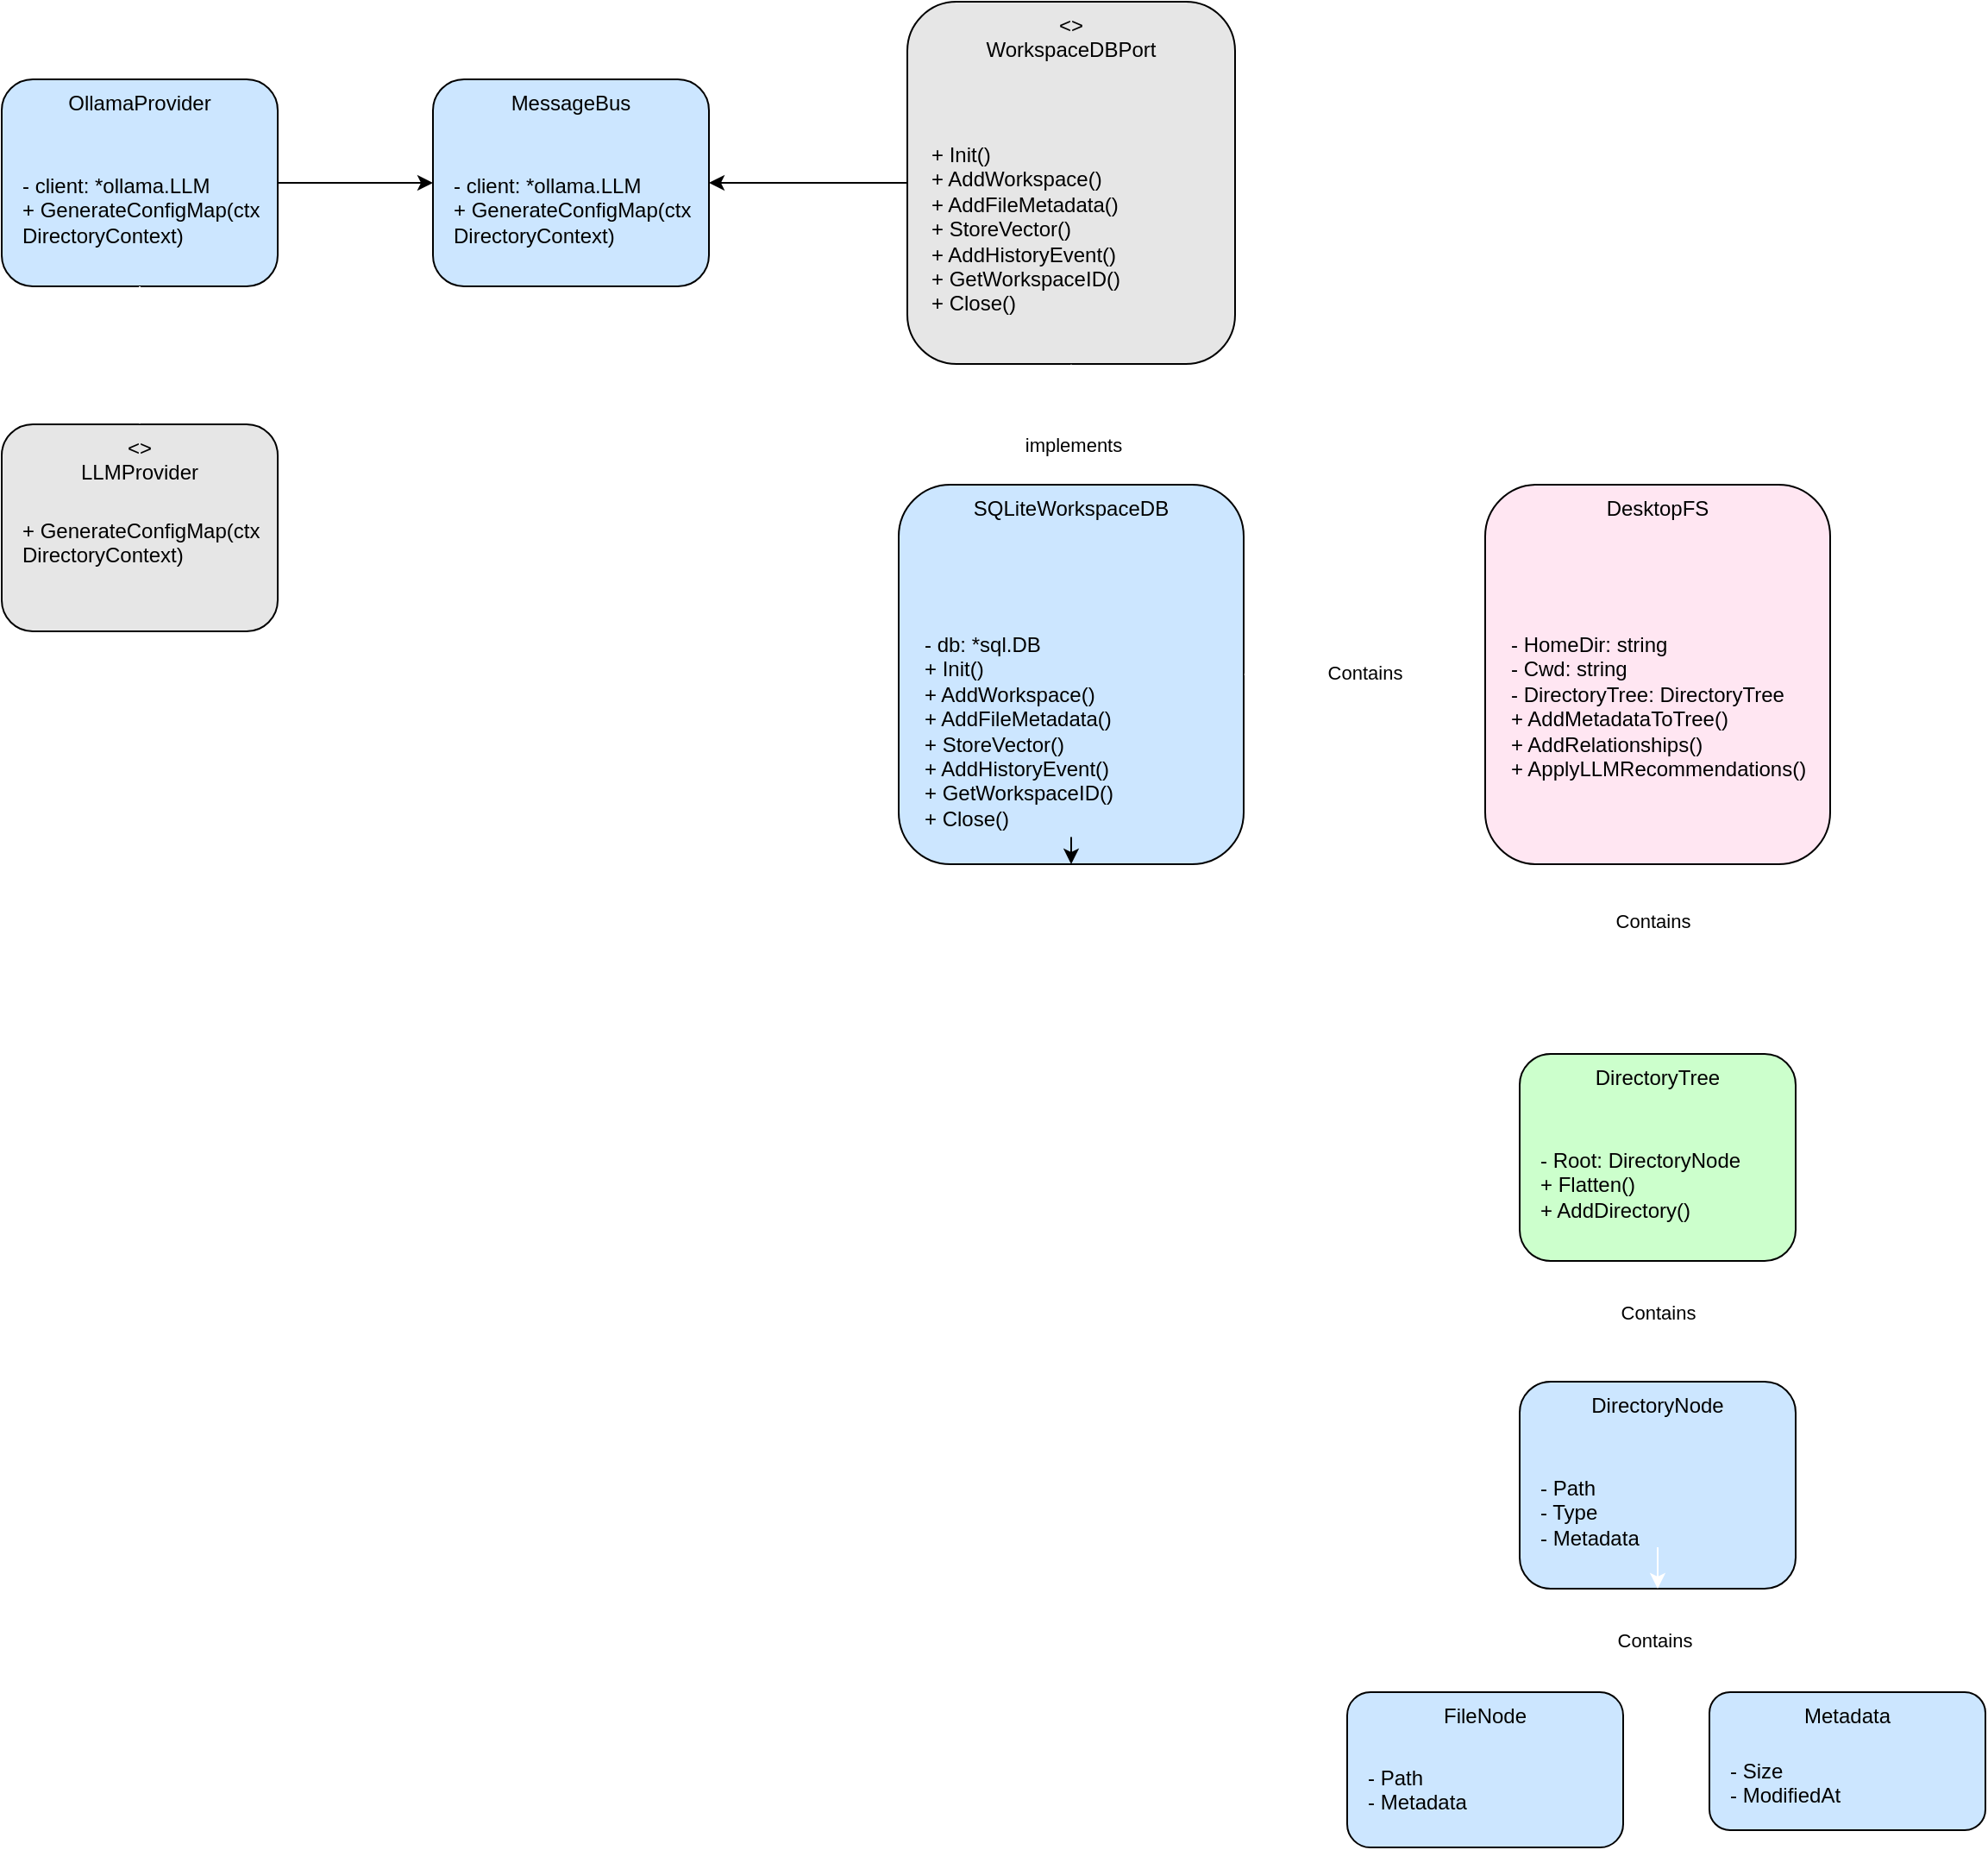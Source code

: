 <mxfile>
    <diagram name="WorkspaceDB Class Diagram" id="0">
        <mxGraphModel dx="2259" dy="603" grid="1" gridSize="10" guides="1" tooltips="1" connect="1" arrows="1" fold="1" page="1" pageScale="1" pageWidth="827" pageHeight="1169" math="0" shadow="0">
            <root>
                <mxCell id="0"/>
                <mxCell id="1" parent="0"/>
                <mxCell id="53" style="edgeStyle=none;html=1;exitX=0;exitY=0.5;exitDx=0;exitDy=0;entryX=1;entryY=0.5;entryDx=0;entryDy=0;" edge="1" parent="1" source="2" target="51">
                    <mxGeometry relative="1" as="geometry"/>
                </mxCell>
                <mxCell id="2" value="&lt;&lt;interface&gt;&gt;&#10;WorkspaceDBPort" style="shape=rectangle;whiteSpace=wrap;html=1;rounded=1;strokeColor=#000000;fillColor=#e6e6e6;align=center;fontSize=12;fontColor=#000000;verticalAlign=top;" parent="1" vertex="1">
                    <mxGeometry x="-55" y="220" width="190" height="210" as="geometry"/>
                </mxCell>
                <mxCell id="3" value="+ Init()&#10;+ AddWorkspace()&#10;+ AddFileMetadata()&#10;+ StoreVector()&#10;+ AddHistoryEvent()&#10;+ GetWorkspaceID()&#10;+ Close()" style="text;whiteSpace=wrap;html=1;align=left;fontSize=12;fontColor=#000000;" parent="2" vertex="1">
                    <mxGeometry x="11.875" y="75" width="166.25" height="120" as="geometry"/>
                </mxCell>
                <mxCell id="39" style="edgeStyle=none;html=1;exitX=0.5;exitY=0;exitDx=0;exitDy=0;entryX=0.5;entryY=1;entryDx=0;entryDy=0;strokeColor=#FFFFFF;" parent="1" source="4" target="2" edge="1">
                    <mxGeometry relative="1" as="geometry"/>
                </mxCell>
                <mxCell id="40" value="implements" style="edgeLabel;html=1;align=center;verticalAlign=middle;resizable=0;points=[];" parent="39" vertex="1" connectable="0">
                    <mxGeometry x="-0.335" y="-1" relative="1" as="geometry">
                        <mxPoint as="offset"/>
                    </mxGeometry>
                </mxCell>
                <mxCell id="4" value="SQLiteWorkspaceDB" style="shape=rectangle;whiteSpace=wrap;html=1;rounded=1;strokeColor=#000000;fillColor=#cce6ff;align=center;fontSize=12;fontColor=#000000;verticalAlign=top;" parent="1" vertex="1">
                    <mxGeometry x="-60" y="500" width="200" height="220" as="geometry"/>
                </mxCell>
                <mxCell id="19" style="edgeStyle=none;html=1;" parent="4" source="5" target="4" edge="1">
                    <mxGeometry relative="1" as="geometry"/>
                </mxCell>
                <mxCell id="5" value="- db: *sql.DB&#10;+ Init()&#10;+ AddWorkspace()&#10;+ AddFileMetadata()&#10;+ StoreVector()&#10;+ AddHistoryEvent()&#10;+ GetWorkspaceID()&#10;+ Close()" style="text;whiteSpace=wrap;html=1;align=left;fontSize=12;fontColor=#000000;" parent="4" vertex="1">
                    <mxGeometry x="12.5" y="78.571" width="175" height="125.714" as="geometry"/>
                </mxCell>
                <mxCell id="6" value="&lt;&lt;interface&gt;&gt;&#10;LLMProvider" style="shape=rectangle;whiteSpace=wrap;html=1;rounded=1;strokeColor=#000000;fillColor=#e6e6e6;align=center;fontSize=12;fontColor=#000000;verticalAlign=top;" parent="1" vertex="1">
                    <mxGeometry x="-580" y="465" width="160" height="120" as="geometry"/>
                </mxCell>
                <mxCell id="7" value="+ GenerateConfigMap(ctx DirectoryContext)" style="text;whiteSpace=wrap;html=1;align=left;fontSize=12;fontColor=#000000;" parent="6" vertex="1">
                    <mxGeometry x="10" y="48" width="140" height="48" as="geometry"/>
                </mxCell>
                <mxCell id="54" style="edgeStyle=none;html=1;exitX=1;exitY=0.5;exitDx=0;exitDy=0;entryX=0;entryY=0.5;entryDx=0;entryDy=0;" edge="1" parent="1" source="8" target="51">
                    <mxGeometry relative="1" as="geometry"/>
                </mxCell>
                <mxCell id="8" value="OllamaProvider" style="shape=rectangle;whiteSpace=wrap;html=1;rounded=1;strokeColor=#000000;fillColor=#cce6ff;align=center;fontSize=12;fontColor=#000000;verticalAlign=top;" parent="1" vertex="1">
                    <mxGeometry x="-580" y="265" width="160" height="120" as="geometry"/>
                </mxCell>
                <mxCell id="9" value="- client: *ollama.LLM&#10;+ GenerateConfigMap(ctx DirectoryContext)" style="text;whiteSpace=wrap;html=1;align=left;fontSize=12;fontColor=#000000;" parent="8" vertex="1">
                    <mxGeometry x="10" y="48" width="140" height="48" as="geometry"/>
                </mxCell>
                <mxCell id="42" style="edgeStyle=none;html=1;exitX=0.5;exitY=1;exitDx=0;exitDy=0;entryX=0.5;entryY=0;entryDx=0;entryDy=0;strokeColor=#FFFFFF;" parent="1" source="10" target="13" edge="1">
                    <mxGeometry relative="1" as="geometry"/>
                </mxCell>
                <mxCell id="43" value="Contains" style="edgeLabel;html=1;align=center;verticalAlign=middle;resizable=0;points=[];" parent="42" vertex="1" connectable="0">
                    <mxGeometry x="-0.402" y="-3" relative="1" as="geometry">
                        <mxPoint as="offset"/>
                    </mxGeometry>
                </mxCell>
                <mxCell id="49" style="edgeStyle=none;html=1;exitX=0;exitY=0.5;exitDx=0;exitDy=0;entryX=1;entryY=0.5;entryDx=0;entryDy=0;strokeColor=#FFFFFF;" parent="1" source="10" target="4" edge="1">
                    <mxGeometry relative="1" as="geometry"/>
                </mxCell>
                <mxCell id="50" value="Contains" style="edgeLabel;html=1;align=center;verticalAlign=middle;resizable=0;points=[];" parent="49" vertex="1" connectable="0">
                    <mxGeometry x="0.594" y="-1" relative="1" as="geometry">
                        <mxPoint x="41" as="offset"/>
                    </mxGeometry>
                </mxCell>
                <mxCell id="10" value="DesktopFS" style="shape=rectangle;whiteSpace=wrap;html=1;rounded=1;strokeColor=#000000;fillColor=#ffe6f2;align=center;fontSize=12;fontColor=#000000;verticalAlign=top;" parent="1" vertex="1">
                    <mxGeometry x="280" y="500" width="200" height="220" as="geometry"/>
                </mxCell>
                <mxCell id="11" value="- HomeDir: string&#10;- Cwd: string&#10;- DirectoryTree: DirectoryTree&#10;+ AddMetadataToTree()&#10;+ AddRelationships()&#10;+ ApplyLLMRecommendations()" style="text;whiteSpace=wrap;html=1;align=left;fontSize=12;fontColor=#000000;" parent="10" vertex="1">
                    <mxGeometry x="12.5" y="78.571" width="175" height="125.714" as="geometry"/>
                </mxCell>
                <mxCell id="46" style="edgeStyle=none;html=1;exitX=0.5;exitY=1;exitDx=0;exitDy=0;entryX=0.5;entryY=0;entryDx=0;entryDy=0;strokeColor=#FFFFFF;" parent="1" source="13" target="21" edge="1">
                    <mxGeometry relative="1" as="geometry"/>
                </mxCell>
                <mxCell id="47" value="Contains" style="edgeLabel;html=1;align=center;verticalAlign=middle;resizable=0;points=[];" parent="46" vertex="1" connectable="0">
                    <mxGeometry x="-0.496" y="2" relative="1" as="geometry">
                        <mxPoint x="-2" y="12" as="offset"/>
                    </mxGeometry>
                </mxCell>
                <mxCell id="13" value="DirectoryTree" style="shape=rectangle;whiteSpace=wrap;html=1;rounded=1;strokeColor=#000000;fillColor=#ccffcc;align=center;fontSize=12;fontColor=#000000;verticalAlign=top;" parent="1" vertex="1">
                    <mxGeometry x="300" y="830" width="160" height="120" as="geometry"/>
                </mxCell>
                <mxCell id="14" value="- Root: DirectoryNode&#10;+ Flatten()&#10;+ AddDirectory()" style="text;whiteSpace=wrap;html=1;align=left;fontSize=12;fontColor=#000000;" parent="13" vertex="1">
                    <mxGeometry x="10" y="48" width="140" height="48" as="geometry"/>
                </mxCell>
                <mxCell id="16" style="edgeStyle=orthogonalEdgeStyle;rounded=0;orthogonalLoop=1;jettySize=auto;html=1;endArrow=block;endFill=1;dashed=1;strokeColor=#FFFFFF;" parent="1" source="8" target="6" edge="1">
                    <mxGeometry relative="1" as="geometry"/>
                </mxCell>
                <mxCell id="34" style="edgeStyle=none;html=1;exitX=0.5;exitY=1;exitDx=0;exitDy=0;entryX=0.5;entryY=0;entryDx=0;entryDy=0;strokeColor=#FFFFFF;" parent="1" source="21" target="32" edge="1">
                    <mxGeometry relative="1" as="geometry">
                        <Array as="points">
                            <mxPoint x="380" y="1180"/>
                            <mxPoint x="280" y="1180"/>
                        </Array>
                    </mxGeometry>
                </mxCell>
                <mxCell id="35" style="edgeStyle=none;html=1;exitX=0.5;exitY=1;exitDx=0;exitDy=0;entryX=0.5;entryY=0;entryDx=0;entryDy=0;strokeColor=#FFFFFF;" parent="1" source="21" target="30" edge="1">
                    <mxGeometry relative="1" as="geometry">
                        <Array as="points">
                            <mxPoint x="380" y="1180"/>
                            <mxPoint x="490" y="1180"/>
                        </Array>
                    </mxGeometry>
                </mxCell>
                <mxCell id="36" value="Contains" style="edgeLabel;html=1;align=center;verticalAlign=middle;resizable=0;points=[];" parent="35" vertex="1" connectable="0">
                    <mxGeometry x="-0.653" y="-2" relative="1" as="geometry">
                        <mxPoint as="offset"/>
                    </mxGeometry>
                </mxCell>
                <mxCell id="21" value="DirectoryNode" style="shape=rectangle;whiteSpace=wrap;html=1;rounded=1;strokeColor=#000000;fillColor=#cce6ff;align=center;fontSize=12;fontColor=#000000;verticalAlign=top;" parent="1" vertex="1">
                    <mxGeometry x="300" y="1020" width="160" height="120" as="geometry"/>
                </mxCell>
                <mxCell id="45" style="edgeStyle=none;html=1;strokeColor=#FFFFFF;" parent="21" source="22" target="21" edge="1">
                    <mxGeometry relative="1" as="geometry"/>
                </mxCell>
                <mxCell id="22" value="- Path&lt;br&gt;- Type&lt;br&gt;- Metadata" style="text;whiteSpace=wrap;html=1;align=left;fontSize=12;fontColor=#000000;" parent="21" vertex="1">
                    <mxGeometry x="10" y="48" width="140" height="48" as="geometry"/>
                </mxCell>
                <mxCell id="30" value="Metadata" style="shape=rectangle;whiteSpace=wrap;html=1;rounded=1;strokeColor=#000000;fillColor=#cce6ff;align=center;fontSize=12;fontColor=#000000;verticalAlign=top;" parent="1" vertex="1">
                    <mxGeometry x="410" y="1200" width="160" height="80" as="geometry"/>
                </mxCell>
                <mxCell id="31" value="- Size&lt;br&gt;- ModifiedAt" style="text;whiteSpace=wrap;html=1;align=left;fontSize=12;fontColor=#000000;" parent="30" vertex="1">
                    <mxGeometry x="10" y="32" width="140" height="32" as="geometry"/>
                </mxCell>
                <mxCell id="32" value="FileNode" style="shape=rectangle;whiteSpace=wrap;html=1;rounded=1;strokeColor=#000000;fillColor=#cce6ff;align=center;fontSize=12;fontColor=#000000;verticalAlign=top;" parent="1" vertex="1">
                    <mxGeometry x="200" y="1200" width="160" height="90" as="geometry"/>
                </mxCell>
                <mxCell id="33" value="- Path&lt;br&gt;- Metadata" style="text;whiteSpace=wrap;html=1;align=left;fontSize=12;fontColor=#000000;" parent="32" vertex="1">
                    <mxGeometry x="10" y="36" width="140" height="36" as="geometry"/>
                </mxCell>
                <mxCell id="51" value="MessageBus" style="shape=rectangle;whiteSpace=wrap;html=1;rounded=1;strokeColor=#000000;fillColor=#cce6ff;align=center;fontSize=12;fontColor=#000000;verticalAlign=top;" vertex="1" parent="1">
                    <mxGeometry x="-330" y="265" width="160" height="120" as="geometry"/>
                </mxCell>
                <mxCell id="52" value="- client: *ollama.LLM&#10;+ GenerateConfigMap(ctx DirectoryContext)" style="text;whiteSpace=wrap;html=1;align=left;fontSize=12;fontColor=#000000;" vertex="1" parent="51">
                    <mxGeometry x="10" y="48" width="140" height="48" as="geometry"/>
                </mxCell>
            </root>
        </mxGraphModel>
    </diagram>
</mxfile>